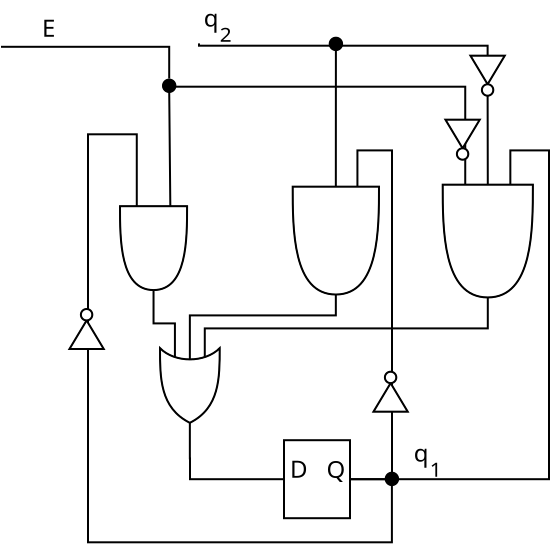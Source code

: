 <?xml version="1.0" encoding="UTF-8"?>
<dia:diagram xmlns:dia="http://www.lysator.liu.se/~alla/dia/">
  <dia:layer name="Segundo Plano" visible="true">
    <dia:object type="Standard - Box" version="0" id="O0">
      <dia:attribute name="obj_pos">
        <dia:point val="16.65,16"/>
      </dia:attribute>
      <dia:attribute name="obj_bb">
        <dia:rectangle val="16.6,15.95;20,19.95"/>
      </dia:attribute>
      <dia:attribute name="elem_corner">
        <dia:point val="16.65,16"/>
      </dia:attribute>
      <dia:attribute name="elem_width">
        <dia:real val="3.3"/>
      </dia:attribute>
      <dia:attribute name="elem_height">
        <dia:real val="3.9"/>
      </dia:attribute>
      <dia:attribute name="show_background">
        <dia:boolean val="true"/>
      </dia:attribute>
    </dia:object>
    <dia:object type="Standard - Text" version="1" id="O1">
      <dia:attribute name="obj_pos">
        <dia:point val="16.95,17.875"/>
      </dia:attribute>
      <dia:attribute name="obj_bb">
        <dia:rectangle val="16.95,16.775;17.75,18.525"/>
      </dia:attribute>
      <dia:attribute name="text">
        <dia:composite type="text">
          <dia:attribute name="string">
            <dia:string>#D#</dia:string>
          </dia:attribute>
          <dia:attribute name="font">
            <dia:font family="sans" style="0" name="Helvetica"/>
          </dia:attribute>
          <dia:attribute name="height">
            <dia:real val="1.5"/>
          </dia:attribute>
          <dia:attribute name="pos">
            <dia:point val="16.95,17.875"/>
          </dia:attribute>
          <dia:attribute name="color">
            <dia:color val="#000000"/>
          </dia:attribute>
          <dia:attribute name="alignment">
            <dia:enum val="0"/>
          </dia:attribute>
        </dia:composite>
      </dia:attribute>
      <dia:attribute name="valign">
        <dia:enum val="3"/>
      </dia:attribute>
    </dia:object>
    <dia:object type="Standard - Text" version="1" id="O2">
      <dia:attribute name="obj_pos">
        <dia:point val="18.77,17.885"/>
      </dia:attribute>
      <dia:attribute name="obj_bb">
        <dia:rectangle val="18.77,16.785;19.62,18.535"/>
      </dia:attribute>
      <dia:attribute name="text">
        <dia:composite type="text">
          <dia:attribute name="string">
            <dia:string>#Q#</dia:string>
          </dia:attribute>
          <dia:attribute name="font">
            <dia:font family="sans" style="0" name="Helvetica"/>
          </dia:attribute>
          <dia:attribute name="height">
            <dia:real val="1.5"/>
          </dia:attribute>
          <dia:attribute name="pos">
            <dia:point val="18.77,17.885"/>
          </dia:attribute>
          <dia:attribute name="color">
            <dia:color val="#000000"/>
          </dia:attribute>
          <dia:attribute name="alignment">
            <dia:enum val="0"/>
          </dia:attribute>
        </dia:composite>
      </dia:attribute>
      <dia:attribute name="valign">
        <dia:enum val="3"/>
      </dia:attribute>
    </dia:object>
    <dia:object type="Logic - And" version="0" id="O3">
      <dia:attribute name="obj_pos">
        <dia:point val="8.45,4.3"/>
      </dia:attribute>
      <dia:attribute name="obj_bb">
        <dia:rectangle val="8.4,4.25;11.854,8.543"/>
      </dia:attribute>
      <dia:attribute name="elem_corner">
        <dia:point val="8.45,4.3"/>
      </dia:attribute>
      <dia:attribute name="elem_width">
        <dia:real val="3.354"/>
      </dia:attribute>
      <dia:attribute name="elem_height">
        <dia:real val="4.193"/>
      </dia:attribute>
      <dia:attribute name="line_width">
        <dia:real val="0.1"/>
      </dia:attribute>
      <dia:attribute name="line_colour">
        <dia:color val="#000000"/>
      </dia:attribute>
      <dia:attribute name="fill_colour">
        <dia:color val="#ffffff"/>
      </dia:attribute>
      <dia:attribute name="show_background">
        <dia:boolean val="true"/>
      </dia:attribute>
      <dia:attribute name="line_style">
        <dia:enum val="0"/>
        <dia:real val="1"/>
      </dia:attribute>
      <dia:attribute name="flip_horizontal">
        <dia:boolean val="false"/>
      </dia:attribute>
      <dia:attribute name="flip_vertical">
        <dia:boolean val="true"/>
      </dia:attribute>
    </dia:object>
    <dia:object type="Logic - Or" version="0" id="O4">
      <dia:attribute name="obj_pos">
        <dia:point val="10.45,11.4"/>
      </dia:attribute>
      <dia:attribute name="obj_bb">
        <dia:rectangle val="10.4,11.279;13.485,15.187"/>
      </dia:attribute>
      <dia:attribute name="elem_corner">
        <dia:point val="10.45,11.4"/>
      </dia:attribute>
      <dia:attribute name="elem_width">
        <dia:real val="2.985"/>
      </dia:attribute>
      <dia:attribute name="elem_height">
        <dia:real val="3.731"/>
      </dia:attribute>
      <dia:attribute name="line_width">
        <dia:real val="0.1"/>
      </dia:attribute>
      <dia:attribute name="line_colour">
        <dia:color val="#000000"/>
      </dia:attribute>
      <dia:attribute name="fill_colour">
        <dia:color val="#ffffff"/>
      </dia:attribute>
      <dia:attribute name="show_background">
        <dia:boolean val="true"/>
      </dia:attribute>
      <dia:attribute name="line_style">
        <dia:enum val="0"/>
        <dia:real val="1"/>
      </dia:attribute>
      <dia:attribute name="flip_horizontal">
        <dia:boolean val="false"/>
      </dia:attribute>
      <dia:attribute name="flip_vertical">
        <dia:boolean val="true"/>
      </dia:attribute>
    </dia:object>
    <dia:object type="Standard - ZigZagLine" version="1" id="O5">
      <dia:attribute name="obj_pos">
        <dia:point val="11.943,15.131"/>
      </dia:attribute>
      <dia:attribute name="obj_bb">
        <dia:rectangle val="11.893,15.081;16.7,18"/>
      </dia:attribute>
      <dia:attribute name="orth_points">
        <dia:point val="11.943,15.131"/>
        <dia:point val="11.943,16.91"/>
        <dia:point val="11.95,16.91"/>
        <dia:point val="11.95,17.95"/>
        <dia:point val="16.65,17.95"/>
      </dia:attribute>
      <dia:attribute name="orth_orient">
        <dia:enum val="1"/>
        <dia:enum val="0"/>
        <dia:enum val="1"/>
        <dia:enum val="0"/>
      </dia:attribute>
      <dia:attribute name="autorouting">
        <dia:boolean val="false"/>
      </dia:attribute>
      <dia:connections>
        <dia:connection handle="0" to="O4" connection="0"/>
        <dia:connection handle="1" to="O0" connection="3"/>
      </dia:connections>
    </dia:object>
    <dia:object type="Logic - Connector" version="0" id="O6">
      <dia:attribute name="obj_pos">
        <dia:point val="10.6,-2.031"/>
      </dia:attribute>
      <dia:attribute name="obj_bb">
        <dia:rectangle val="10.55,-2.081;11.271,-1.361"/>
      </dia:attribute>
      <dia:attribute name="elem_corner">
        <dia:point val="10.6,-2.031"/>
      </dia:attribute>
      <dia:attribute name="elem_width">
        <dia:real val="0.62"/>
      </dia:attribute>
      <dia:attribute name="elem_height">
        <dia:real val="0.62"/>
      </dia:attribute>
      <dia:attribute name="line_width">
        <dia:real val="0.1"/>
      </dia:attribute>
      <dia:attribute name="line_colour">
        <dia:color val="#000000"/>
      </dia:attribute>
      <dia:attribute name="fill_colour">
        <dia:color val="#ffffff"/>
      </dia:attribute>
      <dia:attribute name="show_background">
        <dia:boolean val="true"/>
      </dia:attribute>
      <dia:attribute name="line_style">
        <dia:enum val="0"/>
        <dia:real val="1"/>
      </dia:attribute>
      <dia:attribute name="flip_horizontal">
        <dia:boolean val="false"/>
      </dia:attribute>
      <dia:attribute name="flip_vertical">
        <dia:boolean val="false"/>
      </dia:attribute>
    </dia:object>
    <dia:object type="Standard - Text" version="1" id="O7">
      <dia:attribute name="obj_pos">
        <dia:point val="4.55,-4.171"/>
      </dia:attribute>
      <dia:attribute name="obj_bb">
        <dia:rectangle val="4.517,-5.305;5.3,-3.454"/>
      </dia:attribute>
      <dia:attribute name="text">
        <dia:composite type="text">
          <dia:attribute name="string">
            <dia:string>#E#</dia:string>
          </dia:attribute>
          <dia:attribute name="font">
            <dia:font family="sans" style="0" name="Helvetica"/>
          </dia:attribute>
          <dia:attribute name="height">
            <dia:real val="1.5"/>
          </dia:attribute>
          <dia:attribute name="pos">
            <dia:point val="4.55,-4.171"/>
          </dia:attribute>
          <dia:attribute name="color">
            <dia:color val="#000000"/>
          </dia:attribute>
          <dia:attribute name="alignment">
            <dia:enum val="0"/>
          </dia:attribute>
        </dia:composite>
      </dia:attribute>
      <dia:attribute name="valign">
        <dia:enum val="3"/>
      </dia:attribute>
    </dia:object>
    <dia:object type="Standard - Text" version="1" id="O8">
      <dia:attribute name="obj_pos">
        <dia:point val="28.0,14.184"/>
      </dia:attribute>
      <dia:attribute name="obj_bb">
        <dia:rectangle val="28.0,13.585;28.0,14.534"/>
      </dia:attribute>
      <dia:attribute name="text">
        <dia:composite type="text">
          <dia:attribute name="string">
            <dia:string>##</dia:string>
          </dia:attribute>
          <dia:attribute name="font">
            <dia:font family="sans" style="0" name="Helvetica"/>
          </dia:attribute>
          <dia:attribute name="height">
            <dia:real val="0.8"/>
          </dia:attribute>
          <dia:attribute name="pos">
            <dia:point val="28.0,14.184"/>
          </dia:attribute>
          <dia:attribute name="color">
            <dia:color val="#000000"/>
          </dia:attribute>
          <dia:attribute name="alignment">
            <dia:enum val="0"/>
          </dia:attribute>
        </dia:composite>
      </dia:attribute>
      <dia:attribute name="valign">
        <dia:enum val="3"/>
      </dia:attribute>
    </dia:object>
    <dia:object type="Standard - Line" version="0" id="O9">
      <dia:attribute name="obj_pos">
        <dia:point val="10.911,-1.411"/>
      </dia:attribute>
      <dia:attribute name="obj_bb">
        <dia:rectangle val="10.86,-1.461;11.016,4.35"/>
      </dia:attribute>
      <dia:attribute name="conn_endpoints">
        <dia:point val="10.911,-1.411"/>
        <dia:point val="10.966,4.3"/>
      </dia:attribute>
      <dia:attribute name="numcp">
        <dia:int val="1"/>
      </dia:attribute>
      <dia:connections>
        <dia:connection handle="0" to="O6" connection="0"/>
        <dia:connection handle="1" to="O3" connection="3"/>
      </dia:connections>
    </dia:object>
    <dia:object type="Standard - ZigZagLine" version="1" id="O10">
      <dia:attribute name="obj_pos">
        <dia:point val="2.55,-3.721"/>
      </dia:attribute>
      <dia:attribute name="obj_bb">
        <dia:rectangle val="2.5,-3.771;10.961,-2.031"/>
      </dia:attribute>
      <dia:attribute name="orth_points">
        <dia:point val="2.55,-3.721"/>
        <dia:point val="2.55,-3.671"/>
        <dia:point val="10.911,-3.671"/>
        <dia:point val="10.911,-2.081"/>
      </dia:attribute>
      <dia:attribute name="orth_orient">
        <dia:enum val="1"/>
        <dia:enum val="0"/>
        <dia:enum val="1"/>
      </dia:attribute>
      <dia:attribute name="autorouting">
        <dia:boolean val="false"/>
      </dia:attribute>
      <dia:connections>
        <dia:connection handle="1" to="O6" connection="4"/>
      </dia:connections>
    </dia:object>
    <dia:object type="Standard - ZigZagLine" version="1" id="O11">
      <dia:attribute name="obj_pos">
        <dia:point val="10.127,8.493"/>
      </dia:attribute>
      <dia:attribute name="obj_bb">
        <dia:rectangle val="10.077,8.443;11.246,11.898"/>
      </dia:attribute>
      <dia:attribute name="orth_points">
        <dia:point val="10.127,8.493"/>
        <dia:point val="10.127,10.16"/>
        <dia:point val="11.196,10.16"/>
        <dia:point val="11.196,11.848"/>
      </dia:attribute>
      <dia:attribute name="orth_orient">
        <dia:enum val="1"/>
        <dia:enum val="0"/>
        <dia:enum val="1"/>
      </dia:attribute>
      <dia:attribute name="autorouting">
        <dia:boolean val="false"/>
      </dia:attribute>
      <dia:connections>
        <dia:connection handle="0" to="O3" connection="0"/>
        <dia:connection handle="1" to="O4" connection="1"/>
      </dia:connections>
    </dia:object>
    <dia:object type="Logic - And" version="0" id="O12">
      <dia:attribute name="obj_pos">
        <dia:point val="17.085,3.322"/>
      </dia:attribute>
      <dia:attribute name="obj_bb">
        <dia:rectangle val="17.035,3.272;21.45,8.766"/>
      </dia:attribute>
      <dia:attribute name="elem_corner">
        <dia:point val="17.085,3.322"/>
      </dia:attribute>
      <dia:attribute name="elem_width">
        <dia:real val="4.315"/>
      </dia:attribute>
      <dia:attribute name="elem_height">
        <dia:real val="5.394"/>
      </dia:attribute>
      <dia:attribute name="line_width">
        <dia:real val="0.1"/>
      </dia:attribute>
      <dia:attribute name="line_colour">
        <dia:color val="#000000"/>
      </dia:attribute>
      <dia:attribute name="fill_colour">
        <dia:color val="#ffffff"/>
      </dia:attribute>
      <dia:attribute name="show_background">
        <dia:boolean val="true"/>
      </dia:attribute>
      <dia:attribute name="line_style">
        <dia:enum val="0"/>
        <dia:real val="1"/>
      </dia:attribute>
      <dia:attribute name="flip_horizontal">
        <dia:boolean val="false"/>
      </dia:attribute>
      <dia:attribute name="flip_vertical">
        <dia:boolean val="true"/>
      </dia:attribute>
    </dia:object>
    <dia:object type="Logic - And" version="0" id="O13">
      <dia:attribute name="obj_pos">
        <dia:point val="24.585,3.225"/>
      </dia:attribute>
      <dia:attribute name="obj_bb">
        <dia:rectangle val="24.535,3.175;29.145,8.912"/>
      </dia:attribute>
      <dia:attribute name="elem_corner">
        <dia:point val="24.585,3.225"/>
      </dia:attribute>
      <dia:attribute name="elem_width">
        <dia:real val="4.51"/>
      </dia:attribute>
      <dia:attribute name="elem_height">
        <dia:real val="5.637"/>
      </dia:attribute>
      <dia:attribute name="line_width">
        <dia:real val="0.1"/>
      </dia:attribute>
      <dia:attribute name="line_colour">
        <dia:color val="#000000"/>
      </dia:attribute>
      <dia:attribute name="fill_colour">
        <dia:color val="#ffffff"/>
      </dia:attribute>
      <dia:attribute name="show_background">
        <dia:boolean val="true"/>
      </dia:attribute>
      <dia:attribute name="line_style">
        <dia:enum val="0"/>
        <dia:real val="1"/>
      </dia:attribute>
      <dia:attribute name="flip_horizontal">
        <dia:boolean val="false"/>
      </dia:attribute>
      <dia:attribute name="flip_vertical">
        <dia:boolean val="true"/>
      </dia:attribute>
    </dia:object>
    <dia:object type="Standard - ZigZagLine" version="1" id="O14">
      <dia:attribute name="obj_pos">
        <dia:point val="19.242,8.716"/>
      </dia:attribute>
      <dia:attribute name="obj_bb">
        <dia:rectangle val="11.893,8.666;19.293,12.01"/>
      </dia:attribute>
      <dia:attribute name="orth_points">
        <dia:point val="19.242,8.716"/>
        <dia:point val="19.242,9.76"/>
        <dia:point val="11.943,9.76"/>
        <dia:point val="11.943,11.96"/>
      </dia:attribute>
      <dia:attribute name="orth_orient">
        <dia:enum val="1"/>
        <dia:enum val="0"/>
        <dia:enum val="1"/>
      </dia:attribute>
      <dia:attribute name="autorouting">
        <dia:boolean val="false"/>
      </dia:attribute>
      <dia:connections>
        <dia:connection handle="0" to="O12" connection="0"/>
        <dia:connection handle="1" to="O4" connection="2"/>
      </dia:connections>
    </dia:object>
    <dia:object type="Standard - ZigZagLine" version="1" id="O15">
      <dia:attribute name="obj_pos">
        <dia:point val="26.84,8.862"/>
      </dia:attribute>
      <dia:attribute name="obj_bb">
        <dia:rectangle val="12.639,8.812;26.89,11.898"/>
      </dia:attribute>
      <dia:attribute name="orth_points">
        <dia:point val="26.84,8.862"/>
        <dia:point val="26.84,10.41"/>
        <dia:point val="12.689,10.41"/>
        <dia:point val="12.689,11.848"/>
      </dia:attribute>
      <dia:attribute name="orth_orient">
        <dia:enum val="1"/>
        <dia:enum val="0"/>
        <dia:enum val="1"/>
      </dia:attribute>
      <dia:attribute name="autorouting">
        <dia:boolean val="false"/>
      </dia:attribute>
      <dia:connections>
        <dia:connection handle="0" to="O13" connection="0"/>
        <dia:connection handle="1" to="O4" connection="3"/>
      </dia:connections>
    </dia:object>
    <dia:object type="Standard - ZigZagLine" version="1" id="O16">
      <dia:attribute name="obj_pos">
        <dia:point val="19.95,17.95"/>
      </dia:attribute>
      <dia:attribute name="obj_bb">
        <dia:rectangle val="19.9,1.46;22.1,18"/>
      </dia:attribute>
      <dia:attribute name="orth_points">
        <dia:point val="19.95,17.95"/>
        <dia:point val="22.05,17.95"/>
        <dia:point val="22.05,1.51"/>
        <dia:point val="20.321,1.51"/>
        <dia:point val="20.321,3.322"/>
      </dia:attribute>
      <dia:attribute name="orth_orient">
        <dia:enum val="0"/>
        <dia:enum val="1"/>
        <dia:enum val="0"/>
        <dia:enum val="1"/>
      </dia:attribute>
      <dia:attribute name="autorouting">
        <dia:boolean val="false"/>
      </dia:attribute>
      <dia:connections>
        <dia:connection handle="0" to="O0" connection="4"/>
        <dia:connection handle="1" to="O12" connection="3"/>
      </dia:connections>
    </dia:object>
    <dia:object type="Standard - ZigZagLine" version="1" id="O17">
      <dia:attribute name="obj_pos">
        <dia:point val="19.95,17.95"/>
      </dia:attribute>
      <dia:attribute name="obj_bb">
        <dia:rectangle val="19.9,1.46;29.95,18"/>
      </dia:attribute>
      <dia:attribute name="orth_points">
        <dia:point val="19.95,17.95"/>
        <dia:point val="29.9,17.95"/>
        <dia:point val="29.9,1.51"/>
        <dia:point val="27.967,1.51"/>
        <dia:point val="27.967,3.225"/>
      </dia:attribute>
      <dia:attribute name="orth_orient">
        <dia:enum val="0"/>
        <dia:enum val="1"/>
        <dia:enum val="0"/>
        <dia:enum val="1"/>
      </dia:attribute>
      <dia:attribute name="autorouting">
        <dia:boolean val="false"/>
      </dia:attribute>
      <dia:connections>
        <dia:connection handle="0" to="O0" connection="4"/>
        <dia:connection handle="1" to="O13" connection="3"/>
      </dia:connections>
    </dia:object>
    <dia:object type="Logic - Connector" version="0" id="O18">
      <dia:attribute name="obj_pos">
        <dia:point val="21.735,17.625"/>
      </dia:attribute>
      <dia:attribute name="obj_bb">
        <dia:rectangle val="21.685,17.575;22.405,18.296"/>
      </dia:attribute>
      <dia:attribute name="elem_corner">
        <dia:point val="21.735,17.625"/>
      </dia:attribute>
      <dia:attribute name="elem_width">
        <dia:real val="0.62"/>
      </dia:attribute>
      <dia:attribute name="elem_height">
        <dia:real val="0.62"/>
      </dia:attribute>
      <dia:attribute name="line_width">
        <dia:real val="0.1"/>
      </dia:attribute>
      <dia:attribute name="line_colour">
        <dia:color val="#000000"/>
      </dia:attribute>
      <dia:attribute name="fill_colour">
        <dia:color val="#ffffff"/>
      </dia:attribute>
      <dia:attribute name="show_background">
        <dia:boolean val="true"/>
      </dia:attribute>
      <dia:attribute name="line_style">
        <dia:enum val="0"/>
        <dia:real val="1"/>
      </dia:attribute>
      <dia:attribute name="flip_horizontal">
        <dia:boolean val="false"/>
      </dia:attribute>
      <dia:attribute name="flip_vertical">
        <dia:boolean val="false"/>
      </dia:attribute>
    </dia:object>
    <dia:object type="Logic - Inverter" version="0" id="O19">
      <dia:attribute name="obj_pos">
        <dia:point val="25.973,-3.225"/>
      </dia:attribute>
      <dia:attribute name="obj_bb">
        <dia:rectangle val="25.885,-3.275;27.776,-1.175"/>
      </dia:attribute>
      <dia:attribute name="elem_corner">
        <dia:point val="25.973,-3.225"/>
      </dia:attribute>
      <dia:attribute name="elem_width">
        <dia:real val="1.714"/>
      </dia:attribute>
      <dia:attribute name="elem_height">
        <dia:real val="2.0"/>
      </dia:attribute>
      <dia:attribute name="line_width">
        <dia:real val="0.1"/>
      </dia:attribute>
      <dia:attribute name="line_colour">
        <dia:color val="#000000"/>
      </dia:attribute>
      <dia:attribute name="fill_colour">
        <dia:color val="#ffffff"/>
      </dia:attribute>
      <dia:attribute name="show_background">
        <dia:boolean val="true"/>
      </dia:attribute>
      <dia:attribute name="line_style">
        <dia:enum val="0"/>
        <dia:real val="1"/>
      </dia:attribute>
      <dia:attribute name="flip_horizontal">
        <dia:boolean val="false"/>
      </dia:attribute>
      <dia:attribute name="flip_vertical">
        <dia:boolean val="true"/>
      </dia:attribute>
    </dia:object>
    <dia:object type="Standard - Line" version="0" id="O20">
      <dia:attribute name="obj_pos">
        <dia:point val="26.831,-1.225"/>
      </dia:attribute>
      <dia:attribute name="obj_bb">
        <dia:rectangle val="26.78,-1.275;26.89,3.275"/>
      </dia:attribute>
      <dia:attribute name="conn_endpoints">
        <dia:point val="26.831,-1.225"/>
        <dia:point val="26.84,3.225"/>
      </dia:attribute>
      <dia:attribute name="numcp">
        <dia:int val="1"/>
      </dia:attribute>
      <dia:connections>
        <dia:connection handle="0" to="O19" connection="0"/>
        <dia:connection handle="1" to="O13" connection="1"/>
      </dia:connections>
    </dia:object>
    <dia:object type="Standard - ZigZagLine" version="1" id="O21">
      <dia:attribute name="obj_pos">
        <dia:point val="12.4,-3.84"/>
      </dia:attribute>
      <dia:attribute name="obj_bb">
        <dia:rectangle val="12.35,-3.89;26.881,-3.175"/>
      </dia:attribute>
      <dia:attribute name="orth_points">
        <dia:point val="12.4,-3.84"/>
        <dia:point val="12.4,-3.725"/>
        <dia:point val="26.831,-3.725"/>
        <dia:point val="26.831,-3.225"/>
      </dia:attribute>
      <dia:attribute name="orth_orient">
        <dia:enum val="1"/>
        <dia:enum val="0"/>
        <dia:enum val="1"/>
      </dia:attribute>
      <dia:attribute name="autorouting">
        <dia:boolean val="false"/>
      </dia:attribute>
      <dia:connections>
        <dia:connection handle="1" to="O19" connection="2"/>
      </dia:connections>
    </dia:object>
    <dia:object type="Standard - Text" version="1" id="O22">
      <dia:attribute name="obj_pos">
        <dia:point val="12.635,-4.675"/>
      </dia:attribute>
      <dia:attribute name="obj_bb">
        <dia:rectangle val="12.635,-5.775;13.235,-4.025"/>
      </dia:attribute>
      <dia:attribute name="text">
        <dia:composite type="text">
          <dia:attribute name="string">
            <dia:string>#q#</dia:string>
          </dia:attribute>
          <dia:attribute name="font">
            <dia:font family="sans" style="0" name="Helvetica"/>
          </dia:attribute>
          <dia:attribute name="height">
            <dia:real val="1.5"/>
          </dia:attribute>
          <dia:attribute name="pos">
            <dia:point val="12.635,-4.675"/>
          </dia:attribute>
          <dia:attribute name="color">
            <dia:color val="#000000"/>
          </dia:attribute>
          <dia:attribute name="alignment">
            <dia:enum val="0"/>
          </dia:attribute>
        </dia:composite>
      </dia:attribute>
      <dia:attribute name="valign">
        <dia:enum val="3"/>
      </dia:attribute>
    </dia:object>
    <dia:object type="Standard - Text" version="1" id="O23">
      <dia:attribute name="obj_pos">
        <dia:point val="13.435,-3.925"/>
      </dia:attribute>
      <dia:attribute name="obj_bb">
        <dia:rectangle val="13.406,-4.904;13.985,-3.317"/>
      </dia:attribute>
      <dia:attribute name="text">
        <dia:composite type="text">
          <dia:attribute name="string">
            <dia:string>#2#</dia:string>
          </dia:attribute>
          <dia:attribute name="font">
            <dia:font family="sans" style="0" name="Helvetica"/>
          </dia:attribute>
          <dia:attribute name="height">
            <dia:real val="1.3"/>
          </dia:attribute>
          <dia:attribute name="pos">
            <dia:point val="13.435,-3.925"/>
          </dia:attribute>
          <dia:attribute name="color">
            <dia:color val="#000000"/>
          </dia:attribute>
          <dia:attribute name="alignment">
            <dia:enum val="0"/>
          </dia:attribute>
        </dia:composite>
      </dia:attribute>
      <dia:attribute name="valign">
        <dia:enum val="3"/>
      </dia:attribute>
    </dia:object>
    <dia:object type="Standard - Text" version="1" id="O24">
      <dia:attribute name="obj_pos">
        <dia:point val="23.135,17.075"/>
      </dia:attribute>
      <dia:attribute name="obj_bb">
        <dia:rectangle val="23.101,15.941;23.735,17.793"/>
      </dia:attribute>
      <dia:attribute name="text">
        <dia:composite type="text">
          <dia:attribute name="string">
            <dia:string>#q#</dia:string>
          </dia:attribute>
          <dia:attribute name="font">
            <dia:font family="sans" style="0" name="Helvetica"/>
          </dia:attribute>
          <dia:attribute name="height">
            <dia:real val="1.5"/>
          </dia:attribute>
          <dia:attribute name="pos">
            <dia:point val="23.135,17.075"/>
          </dia:attribute>
          <dia:attribute name="color">
            <dia:color val="#000000"/>
          </dia:attribute>
          <dia:attribute name="alignment">
            <dia:enum val="0"/>
          </dia:attribute>
        </dia:composite>
      </dia:attribute>
      <dia:attribute name="valign">
        <dia:enum val="3"/>
      </dia:attribute>
    </dia:object>
    <dia:object type="Standard - Text" version="1" id="O25">
      <dia:attribute name="obj_pos">
        <dia:point val="23.935,17.825"/>
      </dia:attribute>
      <dia:attribute name="obj_bb">
        <dia:rectangle val="23.935,16.846;24.514,18.433"/>
      </dia:attribute>
      <dia:attribute name="text">
        <dia:composite type="text">
          <dia:attribute name="string">
            <dia:string>#1#</dia:string>
          </dia:attribute>
          <dia:attribute name="font">
            <dia:font family="sans" style="0" name="Helvetica"/>
          </dia:attribute>
          <dia:attribute name="height">
            <dia:real val="1.3"/>
          </dia:attribute>
          <dia:attribute name="pos">
            <dia:point val="23.935,17.825"/>
          </dia:attribute>
          <dia:attribute name="color">
            <dia:color val="#000000"/>
          </dia:attribute>
          <dia:attribute name="alignment">
            <dia:enum val="0"/>
          </dia:attribute>
        </dia:composite>
      </dia:attribute>
      <dia:attribute name="valign">
        <dia:enum val="3"/>
      </dia:attribute>
    </dia:object>
    <dia:object type="Standard - Line" version="0" id="O26">
      <dia:attribute name="obj_pos">
        <dia:point val="19.242,3.322"/>
      </dia:attribute>
      <dia:attribute name="obj_bb">
        <dia:rectangle val="19.192,-3.555;19.295,3.372"/>
      </dia:attribute>
      <dia:attribute name="conn_endpoints">
        <dia:point val="19.242,3.322"/>
        <dia:point val="19.245,-3.505"/>
      </dia:attribute>
      <dia:attribute name="numcp">
        <dia:int val="1"/>
      </dia:attribute>
      <dia:connections>
        <dia:connection handle="0" to="O12" connection="1"/>
        <dia:connection handle="1" to="O27" connection="0"/>
      </dia:connections>
    </dia:object>
    <dia:object type="Logic - Connector" version="0" id="O27">
      <dia:attribute name="obj_pos">
        <dia:point val="18.935,-4.125"/>
      </dia:attribute>
      <dia:attribute name="obj_bb">
        <dia:rectangle val="18.885,-4.175;19.605,-3.454"/>
      </dia:attribute>
      <dia:attribute name="elem_corner">
        <dia:point val="18.935,-4.125"/>
      </dia:attribute>
      <dia:attribute name="elem_width">
        <dia:real val="0.62"/>
      </dia:attribute>
      <dia:attribute name="elem_height">
        <dia:real val="0.62"/>
      </dia:attribute>
      <dia:attribute name="line_width">
        <dia:real val="0.1"/>
      </dia:attribute>
      <dia:attribute name="line_colour">
        <dia:color val="#000000"/>
      </dia:attribute>
      <dia:attribute name="fill_colour">
        <dia:color val="#ffffff"/>
      </dia:attribute>
      <dia:attribute name="show_background">
        <dia:boolean val="true"/>
      </dia:attribute>
      <dia:attribute name="line_style">
        <dia:enum val="0"/>
        <dia:real val="1"/>
      </dia:attribute>
      <dia:attribute name="flip_horizontal">
        <dia:boolean val="false"/>
      </dia:attribute>
      <dia:attribute name="flip_vertical">
        <dia:boolean val="false"/>
      </dia:attribute>
    </dia:object>
    <dia:object type="Standard - ZigZagLine" version="1" id="O28">
      <dia:attribute name="obj_pos">
        <dia:point val="11.221,-1.721"/>
      </dia:attribute>
      <dia:attribute name="obj_bb">
        <dia:rectangle val="11.171,-1.771;25.762,3.275"/>
      </dia:attribute>
      <dia:attribute name="orth_points">
        <dia:point val="11.221,-1.721"/>
        <dia:point val="11.221,-1.675"/>
        <dia:point val="25.712,-1.675"/>
        <dia:point val="25.712,3.225"/>
      </dia:attribute>
      <dia:attribute name="orth_orient">
        <dia:enum val="1"/>
        <dia:enum val="0"/>
        <dia:enum val="1"/>
      </dia:attribute>
      <dia:attribute name="autorouting">
        <dia:boolean val="false"/>
      </dia:attribute>
      <dia:connections>
        <dia:connection handle="0" to="O6" connection="3"/>
        <dia:connection handle="1" to="O13" connection="2"/>
      </dia:connections>
    </dia:object>
    <dia:object type="Logic - Inverter" version="0" id="O29">
      <dia:attribute name="obj_pos">
        <dia:point val="24.723,-0.025"/>
      </dia:attribute>
      <dia:attribute name="obj_bb">
        <dia:rectangle val="24.635,-0.075;26.526,2.025"/>
      </dia:attribute>
      <dia:attribute name="elem_corner">
        <dia:point val="24.723,-0.025"/>
      </dia:attribute>
      <dia:attribute name="elem_width">
        <dia:real val="1.714"/>
      </dia:attribute>
      <dia:attribute name="elem_height">
        <dia:real val="2.0"/>
      </dia:attribute>
      <dia:attribute name="line_width">
        <dia:real val="0.1"/>
      </dia:attribute>
      <dia:attribute name="line_colour">
        <dia:color val="#000000"/>
      </dia:attribute>
      <dia:attribute name="fill_colour">
        <dia:color val="#ffffff"/>
      </dia:attribute>
      <dia:attribute name="show_background">
        <dia:boolean val="true"/>
      </dia:attribute>
      <dia:attribute name="line_style">
        <dia:enum val="0"/>
        <dia:real val="1"/>
      </dia:attribute>
      <dia:attribute name="flip_horizontal">
        <dia:boolean val="false"/>
      </dia:attribute>
      <dia:attribute name="flip_vertical">
        <dia:boolean val="true"/>
      </dia:attribute>
    </dia:object>
    <dia:object type="Logic - Inverter" version="0" id="O30">
      <dia:attribute name="obj_pos">
        <dia:point val="21.123,12.575"/>
      </dia:attribute>
      <dia:attribute name="obj_bb">
        <dia:rectangle val="21.035,12.525;22.926,14.625"/>
      </dia:attribute>
      <dia:attribute name="elem_corner">
        <dia:point val="21.123,12.575"/>
      </dia:attribute>
      <dia:attribute name="elem_width">
        <dia:real val="1.714"/>
      </dia:attribute>
      <dia:attribute name="elem_height">
        <dia:real val="2.0"/>
      </dia:attribute>
      <dia:attribute name="line_width">
        <dia:real val="0.1"/>
      </dia:attribute>
      <dia:attribute name="line_colour">
        <dia:color val="#000000"/>
      </dia:attribute>
      <dia:attribute name="fill_colour">
        <dia:color val="#ffffff"/>
      </dia:attribute>
      <dia:attribute name="show_background">
        <dia:boolean val="true"/>
      </dia:attribute>
      <dia:attribute name="line_style">
        <dia:enum val="0"/>
        <dia:real val="1"/>
      </dia:attribute>
      <dia:attribute name="flip_horizontal">
        <dia:boolean val="false"/>
      </dia:attribute>
      <dia:attribute name="flip_vertical">
        <dia:boolean val="false"/>
      </dia:attribute>
    </dia:object>
    <dia:object type="Standard - Text" version="1" id="O31">
      <dia:attribute name="obj_pos">
        <dia:point val="30.55,20.31"/>
      </dia:attribute>
      <dia:attribute name="obj_bb">
        <dia:rectangle val="30.531,19.691;30.55,20.698"/>
      </dia:attribute>
      <dia:attribute name="text">
        <dia:composite type="text">
          <dia:attribute name="string">
            <dia:string>##</dia:string>
          </dia:attribute>
          <dia:attribute name="font">
            <dia:font family="sans" style="0" name="Helvetica"/>
          </dia:attribute>
          <dia:attribute name="height">
            <dia:real val="0.8"/>
          </dia:attribute>
          <dia:attribute name="pos">
            <dia:point val="30.55,20.31"/>
          </dia:attribute>
          <dia:attribute name="color">
            <dia:color val="#000000"/>
          </dia:attribute>
          <dia:attribute name="alignment">
            <dia:enum val="0"/>
          </dia:attribute>
        </dia:composite>
      </dia:attribute>
      <dia:attribute name="valign">
        <dia:enum val="3"/>
      </dia:attribute>
    </dia:object>
    <dia:object type="Standard - ZigZagLine" version="1" id="O32">
      <dia:attribute name="obj_pos">
        <dia:point val="9.289,4.3"/>
      </dia:attribute>
      <dia:attribute name="obj_bb">
        <dia:rectangle val="6.8,0.655;22.095,21.155"/>
      </dia:attribute>
      <dia:attribute name="orth_points">
        <dia:point val="9.289,4.3"/>
        <dia:point val="9.289,0.705"/>
        <dia:point val="6.85,0.705"/>
        <dia:point val="6.85,21.105"/>
        <dia:point val="22.045,21.105"/>
        <dia:point val="22.045,18.245"/>
      </dia:attribute>
      <dia:attribute name="orth_orient">
        <dia:enum val="1"/>
        <dia:enum val="0"/>
        <dia:enum val="1"/>
        <dia:enum val="0"/>
        <dia:enum val="1"/>
      </dia:attribute>
      <dia:attribute name="autorouting">
        <dia:boolean val="false"/>
      </dia:attribute>
      <dia:connections>
        <dia:connection handle="0" to="O3" connection="2"/>
        <dia:connection handle="1" to="O18" connection="0"/>
      </dia:connections>
    </dia:object>
    <dia:object type="Logic - Inverter" version="0" id="O33">
      <dia:attribute name="obj_pos">
        <dia:point val="5.923,9.44"/>
      </dia:attribute>
      <dia:attribute name="obj_bb">
        <dia:rectangle val="5.835,9.39;7.726,11.49"/>
      </dia:attribute>
      <dia:attribute name="elem_corner">
        <dia:point val="5.923,9.44"/>
      </dia:attribute>
      <dia:attribute name="elem_width">
        <dia:real val="1.714"/>
      </dia:attribute>
      <dia:attribute name="elem_height">
        <dia:real val="2.0"/>
      </dia:attribute>
      <dia:attribute name="line_width">
        <dia:real val="0.1"/>
      </dia:attribute>
      <dia:attribute name="line_colour">
        <dia:color val="#000000"/>
      </dia:attribute>
      <dia:attribute name="fill_colour">
        <dia:color val="#ffffff"/>
      </dia:attribute>
      <dia:attribute name="show_background">
        <dia:boolean val="true"/>
      </dia:attribute>
      <dia:attribute name="line_style">
        <dia:enum val="0"/>
        <dia:real val="1"/>
      </dia:attribute>
      <dia:attribute name="flip_horizontal">
        <dia:boolean val="false"/>
      </dia:attribute>
      <dia:attribute name="flip_vertical">
        <dia:boolean val="false"/>
      </dia:attribute>
    </dia:object>
  </dia:layer>
</dia:diagram>
